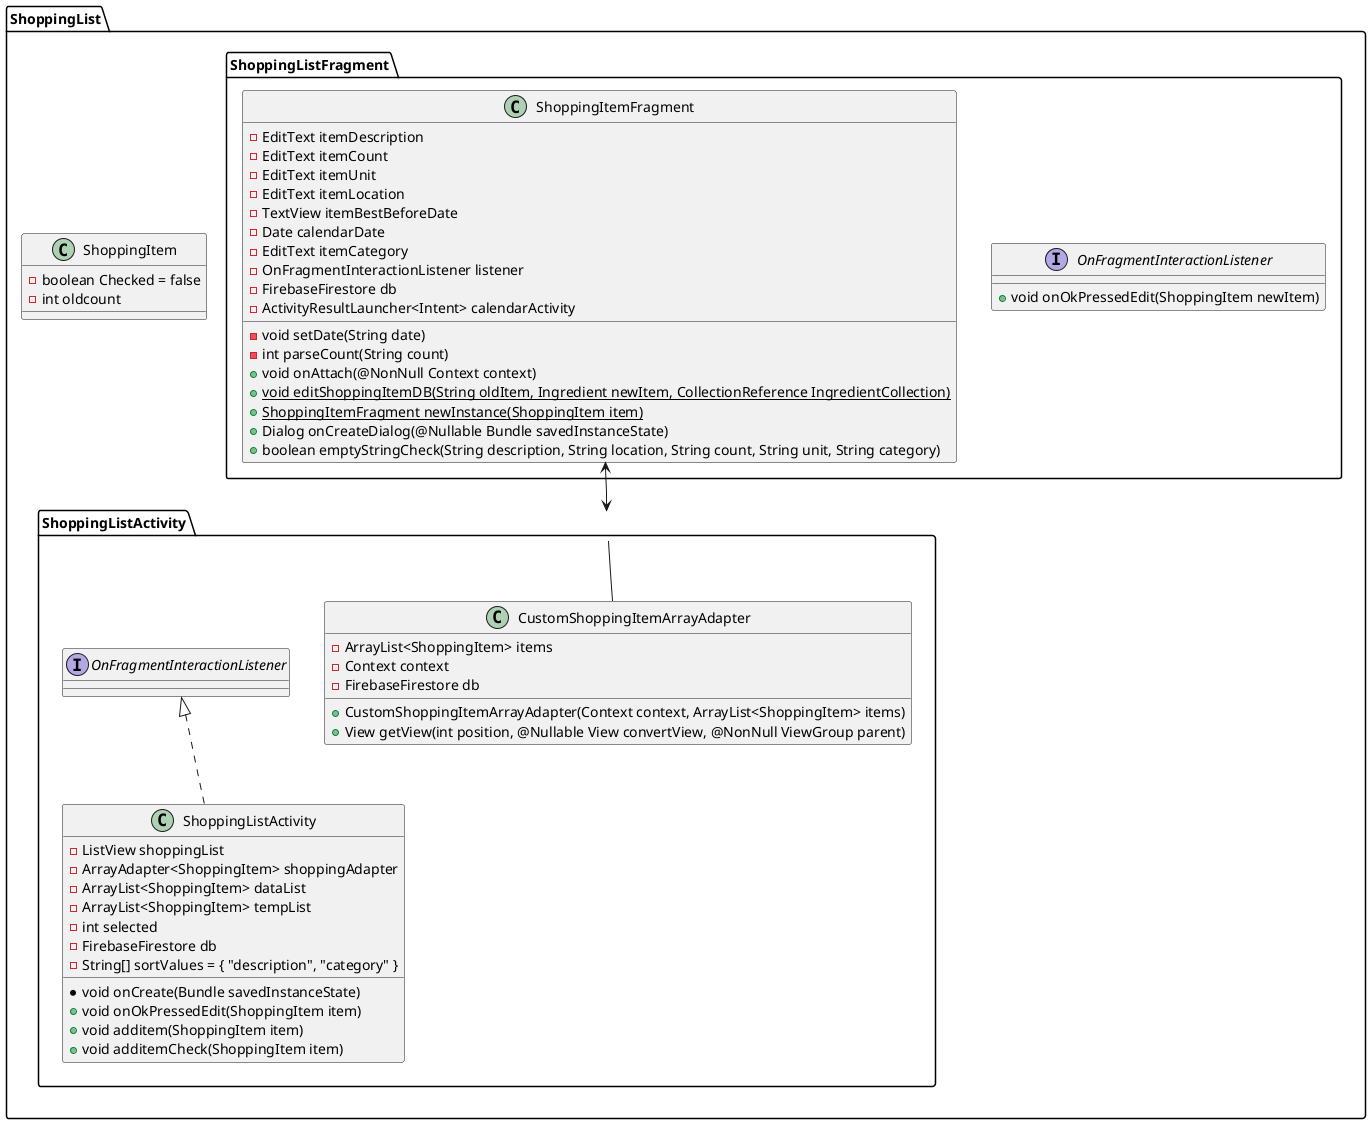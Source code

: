@startuml
'https://plantuml.com/class-diagram

package ShoppingList
{
    class ShoppingItem
    {
        -boolean Checked = false
        -int oldcount
    }
    package ShoppingListFragment
    {
        interface OnFragmentInteractionListener
        {
            +void onOkPressedEdit(ShoppingItem newItem)
        }
        class ShoppingItemFragment
        {
            -EditText itemDescription
            -EditText itemCount
            -EditText itemUnit
            -EditText itemLocation
            -TextView itemBestBeforeDate
            -Date calendarDate
            -EditText itemCategory
            -OnFragmentInteractionListener listener
            -FirebaseFirestore db
            -ActivityResultLauncher<Intent> calendarActivity

            -void setDate(String date)
            -int parseCount(String count)
            +void onAttach(@NonNull Context context)
            +{static}void editShoppingItemDB(String oldItem, Ingredient newItem, CollectionReference IngredientCollection)
            +{static} ShoppingItemFragment newInstance(ShoppingItem item)
            +Dialog onCreateDialog(@Nullable Bundle savedInstanceState)
            +boolean emptyStringCheck(String description, String location, String count, String unit, String category)

        }
    }
    package ShoppingListActivity
    {
        class CustomShoppingItemArrayAdapter
        {
            -ArrayList<ShoppingItem> items
            -Context context
            -FirebaseFirestore db

            +CustomShoppingItemArrayAdapter(Context context, ArrayList<ShoppingItem> items)
            +View getView(int position, @Nullable View convertView, @NonNull ViewGroup parent)
        }
        class ShoppingListActivity implements OnFragmentInteractionListener
        {
                -ListView shoppingList
                -ArrayAdapter<ShoppingItem> shoppingAdapter
                -ArrayList<ShoppingItem> dataList
                -ArrayList<ShoppingItem> tempList
                -int selected
                -FirebaseFirestore db
                -String[] sortValues = { "description", "category" }

                *void onCreate(Bundle savedInstanceState)
                +void onOkPressedEdit(ShoppingItem item)
                +void additem(ShoppingItem item)
                +void additemCheck(ShoppingItem item)
        }
    }
    ShoppingListActivity -- CustomShoppingItemArrayAdapter
    ShoppingItemFragment <--> ShoppingListActivity
}

@enduml